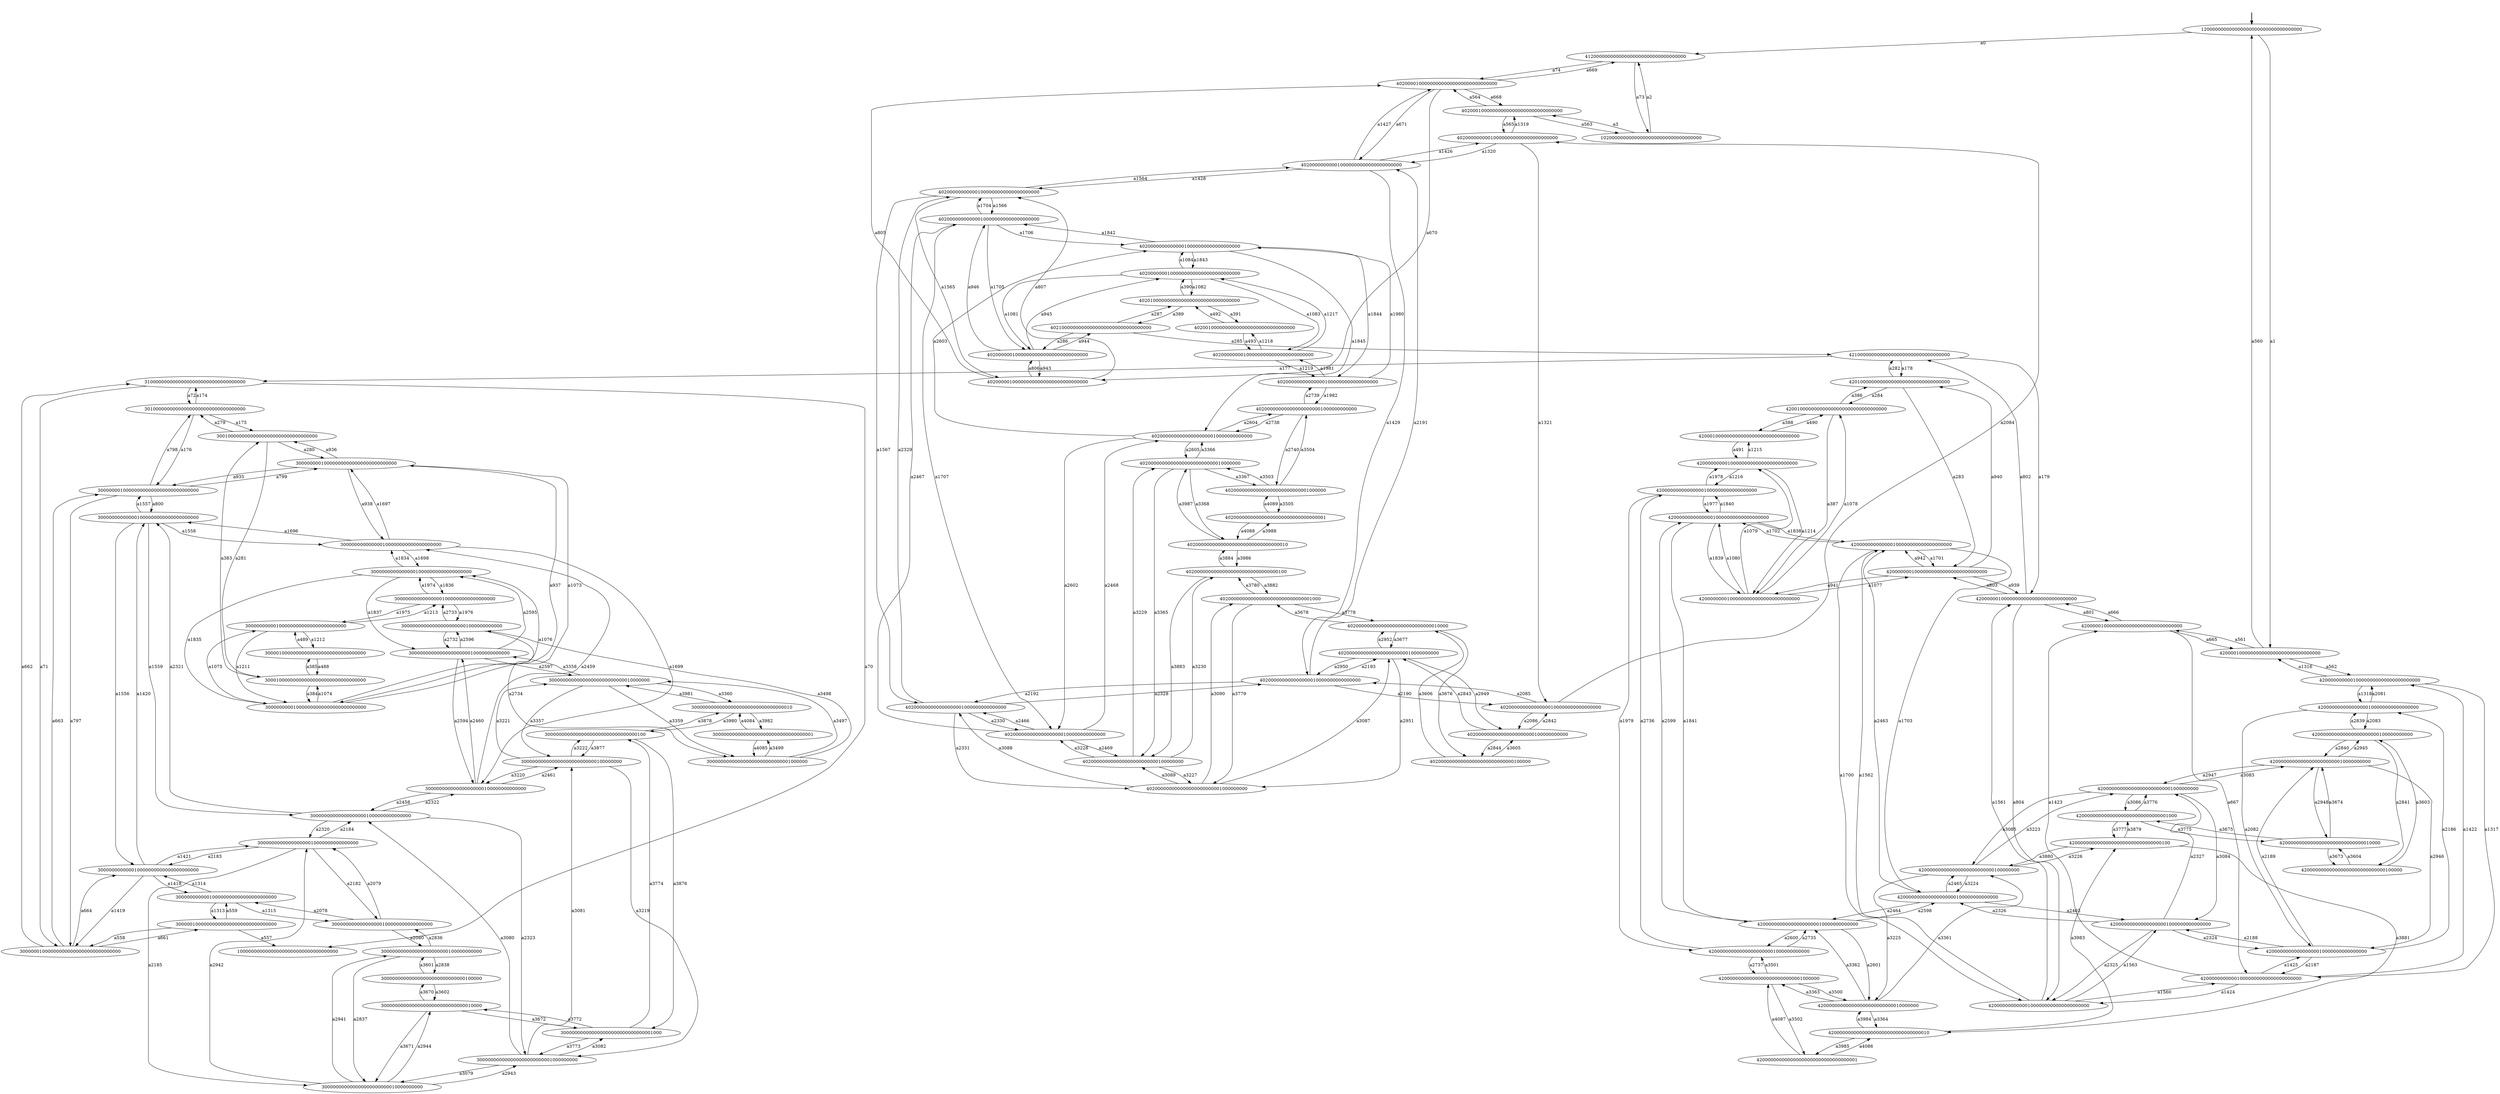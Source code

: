 digraph {
	graph [rankdir=TB]
	fake [style=invisible]
	300000000001000000000000000000000000
	402000000000000100000000000000000000
	402000000000000000000000000000001000
	420000000000000100000000000000000000
	420000000000000000000000000000001000
	300000000000000010000000000000000000
	402000000000000001000000000000000000
	420000000000000000000000010000000000
	300000000000000000000000000000000010
	402001000000000000000000000000000000
	402000000000000010000000000000000000
	420000000001000000000000000000000000
	300000000000000000000001000000000000
	420000000000000000000001000000000000
	420000000000000010000000000000000000
	300100000000000000000000000000000000
	420000000000000000000000100000000000
	100000000000000000000000000000000000
	300000000000000100000000000000000000
	402000000000000000000000000001000000
	300000000000000000000000000000100000
	402000000000000000000000000000010000
	300000000000000000000010000000000000
	310000000000000000000000000000000000
	402100000000000000000000000000000000
	402000000000100000000000000000000000
	300000000000100000000000000000000000
	120000000000000000000000000000000000 [root=true]
	402000000000000000000000000000100000
	402000000000000000000100000000000000
	402000000000000000000000000000000010
	420000000000000000000000000001000000
	402000000000000000000010000000000000
	420000000000000000000000000000000001
	402000000000000000000000000100000000
	420000000000000000010000000000000000
	420000000000000000000000000000100000
	301000000000000000000000000000000000
	420000010000000000000000000000000000
	420000000000000000100000000000000000
	300001000000000000000000000000000000
	402000000000000000000000010000000000
	420000000000000000000000000000010000
	402000000000000000001000000000000000
	402000000000000000000001000000000000
	402000000000000000000000000000000100
	412000000000000000000000000000000000
	420100000000000000000000000000000000
	402000001000000000000000000000000000
	402000000001000000000000000000000000
	300000000000000000000000000001000000
	300000100000000000000000000000000000
	402000000000000000000000000000000001
	420000000000000001000000000000000000
	300000000000000000000100000000000000
	420000000000100000000000000000000000
	402000000000010000000000000000000000
	300000000000000000000000001000000000
	402000010000000000000000000000000000
	300000000000000000000000100000000000
	300000000000010000000000000000000000
	420000000000000000000100000000000000
	102000000000000000000000000000000000
	300000000000000000001000000000000000
	420000000000000000001000000000000000
	420000100000000000000000000000000000
	420000000000001000000000000000000000
	300010000000000000000000000000000000
	402000000000000000000000001000000000
	402000000000000000000000000010000000
	402000000000000000000000100000000000
	300000000010000000000000000000000000
	420000000000000000000010000000000000
	300000000000000000010000000000000000
	420000000000000000000000001000000000
	420000000000000000000000000000000010
	421000000000000000000000000000000000
	300000000000000000000000000000000001
	300000000000000000000000010000000000
	420000000000000000000000000100000000
	420000000010000000000000000000000000
	402000000100000000000000000000000000
	420000000100000000000000000000000000
	300000000000000000000000000000010000
	402000000000000000010000000000000000
	300000000000000000000000000000001000
	420000000000000000000000000010000000
	300000000000000000000000000000000100
	300000000000000000000000000100000000
	402010000000000000000000000000000000
	300000010000000000000000000000000000
	402000000000001000000000000000000000
	420000001000000000000000000000000000
	300000000000000001000000000000000000
	402000000010000000000000000000000000
	420000000000000000000000000000000100
	300000000000000000000000000010000000
	402000100000000000000000000000000000
	420001000000000000000000000000000000
	300000000000001000000000000000000000
	420010000000000000000000000000000000
	300000000100000000000000000000000000
	402000000000000000100000000000000000
	300000000000000000100000000000000000
	300000001000000000000000000000000000
	420000000000010000000000000000000000
	fake -> 120000000000000000000000000000000000 [style=bold]
	120000000000000000000000000000000000 -> 412000000000000000000000000000000000 [label=a0]
	120000000000000000000000000000000000 -> 420000100000000000000000000000000000 [label=a1]
	102000000000000000000000000000000000 -> 412000000000000000000000000000000000 [label=a2]
	102000000000000000000000000000000000 -> 402000100000000000000000000000000000 [label=a3]
	310000000000000000000000000000000000 -> 100000000000000000000000000000000000 [label=a70]
	310000000000000000000000000000000000 -> 300000010000000000000000000000000000 [label=a71]
	310000000000000000000000000000000000 -> 301000000000000000000000000000000000 [label=a72]
	412000000000000000000000000000000000 -> 102000000000000000000000000000000000 [label=a73]
	412000000000000000000000000000000000 -> 402000010000000000000000000000000000 [label=a74]
	301000000000000000000000000000000000 -> 310000000000000000000000000000000000 [label=a174]
	301000000000000000000000000000000000 -> 300100000000000000000000000000000000 [label=a175]
	301000000000000000000000000000000000 -> 300000001000000000000000000000000000 [label=a176]
	421000000000000000000000000000000000 -> 310000000000000000000000000000000000 [label=a177]
	421000000000000000000000000000000000 -> 420100000000000000000000000000000000 [label=a178]
	421000000000000000000000000000000000 -> 420000001000000000000000000000000000 [label=a179]
	300100000000000000000000000000000000 -> 301000000000000000000000000000000000 [label=a279]
	300100000000000000000000000000000000 -> 300000000100000000000000000000000000 [label=a280]
	300100000000000000000000000000000000 -> 300010000000000000000000000000000000 [label=a281]
	420100000000000000000000000000000000 -> 421000000000000000000000000000000000 [label=a282]
	420100000000000000000000000000000000 -> 420000000100000000000000000000000000 [label=a283]
	420100000000000000000000000000000000 -> 420010000000000000000000000000000000 [label=a284]
	402100000000000000000000000000000000 -> 421000000000000000000000000000000000 [label=a285]
	402100000000000000000000000000000000 -> 402000000100000000000000000000000000 [label=a286]
	402100000000000000000000000000000000 -> 402010000000000000000000000000000000 [label=a287]
	300010000000000000000000000000000000 -> 300100000000000000000000000000000000 [label=a383]
	300010000000000000000000000000000000 -> 300000000010000000000000000000000000 [label=a384]
	300010000000000000000000000000000000 -> 300001000000000000000000000000000000 [label=a385]
	420010000000000000000000000000000000 -> 420100000000000000000000000000000000 [label=a386]
	420010000000000000000000000000000000 -> 420000000010000000000000000000000000 [label=a387]
	420010000000000000000000000000000000 -> 420001000000000000000000000000000000 [label=a388]
	402010000000000000000000000000000000 -> 402100000000000000000000000000000000 [label=a389]
	402010000000000000000000000000000000 -> 402000000010000000000000000000000000 [label=a390]
	402010000000000000000000000000000000 -> 402001000000000000000000000000000000 [label=a391]
	300001000000000000000000000000000000 -> 300010000000000000000000000000000000 [label=a488]
	300001000000000000000000000000000000 -> 300000000001000000000000000000000000 [label=a489]
	420001000000000000000000000000000000 -> 420010000000000000000000000000000000 [label=a490]
	420001000000000000000000000000000000 -> 420000000001000000000000000000000000 [label=a491]
	402001000000000000000000000000000000 -> 402010000000000000000000000000000000 [label=a492]
	402001000000000000000000000000000000 -> 402000000001000000000000000000000000 [label=a493]
	300000100000000000000000000000000000 -> 100000000000000000000000000000000000 [label=a557]
	300000100000000000000000000000000000 -> 300000010000000000000000000000000000 [label=a558]
	300000100000000000000000000000000000 -> 300000000000100000000000000000000000 [label=a559]
	420000100000000000000000000000000000 -> 120000000000000000000000000000000000 [label=a560]
	420000100000000000000000000000000000 -> 420000010000000000000000000000000000 [label=a561]
	420000100000000000000000000000000000 -> 420000000000100000000000000000000000 [label=a562]
	402000100000000000000000000000000000 -> 102000000000000000000000000000000000 [label=a563]
	402000100000000000000000000000000000 -> 402000010000000000000000000000000000 [label=a564]
	402000100000000000000000000000000000 -> 402000000000100000000000000000000000 [label=a565]
	300000010000000000000000000000000000 -> 300000100000000000000000000000000000 [label=a661]
	300000010000000000000000000000000000 -> 310000000000000000000000000000000000 [label=a662]
	300000010000000000000000000000000000 -> 300000001000000000000000000000000000 [label=a663]
	300000010000000000000000000000000000 -> 300000000000010000000000000000000000 [label=a664]
	420000010000000000000000000000000000 -> 420000100000000000000000000000000000 [label=a665]
	420000010000000000000000000000000000 -> 420000001000000000000000000000000000 [label=a666]
	420000010000000000000000000000000000 -> 420000000000010000000000000000000000 [label=a667]
	402000010000000000000000000000000000 -> 402000100000000000000000000000000000 [label=a668]
	402000010000000000000000000000000000 -> 412000000000000000000000000000000000 [label=a669]
	402000010000000000000000000000000000 -> 402000001000000000000000000000000000 [label=a670]
	402000010000000000000000000000000000 -> 402000000000010000000000000000000000 [label=a671]
	300000001000000000000000000000000000 -> 300000010000000000000000000000000000 [label=a797]
	300000001000000000000000000000000000 -> 301000000000000000000000000000000000 [label=a798]
	300000001000000000000000000000000000 -> 300000000100000000000000000000000000 [label=a799]
	300000001000000000000000000000000000 -> 300000000000001000000000000000000000 [label=a800]
	420000001000000000000000000000000000 -> 420000010000000000000000000000000000 [label=a801]
	420000001000000000000000000000000000 -> 421000000000000000000000000000000000 [label=a802]
	420000001000000000000000000000000000 -> 420000000100000000000000000000000000 [label=a803]
	420000001000000000000000000000000000 -> 420000000000001000000000000000000000 [label=a804]
	402000001000000000000000000000000000 -> 402000010000000000000000000000000000 [label=a805]
	402000001000000000000000000000000000 -> 402000000100000000000000000000000000 [label=a806]
	402000001000000000000000000000000000 -> 402000000000001000000000000000000000 [label=a807]
	300000000100000000000000000000000000 -> 300000001000000000000000000000000000 [label=a935]
	300000000100000000000000000000000000 -> 300100000000000000000000000000000000 [label=a936]
	300000000100000000000000000000000000 -> 300000000010000000000000000000000000 [label=a937]
	300000000100000000000000000000000000 -> 300000000000000100000000000000000000 [label=a938]
	420000000100000000000000000000000000 -> 420000001000000000000000000000000000 [label=a939]
	420000000100000000000000000000000000 -> 420100000000000000000000000000000000 [label=a940]
	420000000100000000000000000000000000 -> 420000000010000000000000000000000000 [label=a941]
	420000000100000000000000000000000000 -> 420000000000000100000000000000000000 [label=a942]
	402000000100000000000000000000000000 -> 402000001000000000000000000000000000 [label=a943]
	402000000100000000000000000000000000 -> 402100000000000000000000000000000000 [label=a944]
	402000000100000000000000000000000000 -> 402000000010000000000000000000000000 [label=a945]
	402000000100000000000000000000000000 -> 402000000000000100000000000000000000 [label=a946]
	300000000010000000000000000000000000 -> 300000000100000000000000000000000000 [label=a1073]
	300000000010000000000000000000000000 -> 300010000000000000000000000000000000 [label=a1074]
	300000000010000000000000000000000000 -> 300000000001000000000000000000000000 [label=a1075]
	300000000010000000000000000000000000 -> 300000000000000010000000000000000000 [label=a1076]
	420000000010000000000000000000000000 -> 420000000100000000000000000000000000 [label=a1077]
	420000000010000000000000000000000000 -> 420010000000000000000000000000000000 [label=a1078]
	420000000010000000000000000000000000 -> 420000000001000000000000000000000000 [label=a1079]
	420000000010000000000000000000000000 -> 420000000000000010000000000000000000 [label=a1080]
	402000000010000000000000000000000000 -> 402000000100000000000000000000000000 [label=a1081]
	402000000010000000000000000000000000 -> 402010000000000000000000000000000000 [label=a1082]
	402000000010000000000000000000000000 -> 402000000001000000000000000000000000 [label=a1083]
	402000000010000000000000000000000000 -> 402000000000000010000000000000000000 [label=a1084]
	300000000001000000000000000000000000 -> 300000000010000000000000000000000000 [label=a1211]
	300000000001000000000000000000000000 -> 300001000000000000000000000000000000 [label=a1212]
	300000000001000000000000000000000000 -> 300000000000000001000000000000000000 [label=a1213]
	420000000001000000000000000000000000 -> 420000000010000000000000000000000000 [label=a1214]
	420000000001000000000000000000000000 -> 420001000000000000000000000000000000 [label=a1215]
	420000000001000000000000000000000000 -> 420000000000000001000000000000000000 [label=a1216]
	402000000001000000000000000000000000 -> 402000000010000000000000000000000000 [label=a1217]
	402000000001000000000000000000000000 -> 402001000000000000000000000000000000 [label=a1218]
	402000000001000000000000000000000000 -> 402000000000000001000000000000000000 [label=a1219]
	300000000000100000000000000000000000 -> 300000100000000000000000000000000000 [label=a1313]
	300000000000100000000000000000000000 -> 300000000000010000000000000000000000 [label=a1314]
	300000000000100000000000000000000000 -> 300000000000000000100000000000000000 [label=a1315]
	420000000000100000000000000000000000 -> 420000100000000000000000000000000000 [label=a1316]
	420000000000100000000000000000000000 -> 420000000000010000000000000000000000 [label=a1317]
	420000000000100000000000000000000000 -> 420000000000000000100000000000000000 [label=a1318]
	402000000000100000000000000000000000 -> 402000100000000000000000000000000000 [label=a1319]
	402000000000100000000000000000000000 -> 402000000000010000000000000000000000 [label=a1320]
	402000000000100000000000000000000000 -> 402000000000000000100000000000000000 [label=a1321]
	300000000000010000000000000000000000 -> 300000000000100000000000000000000000 [label=a1418]
	300000000000010000000000000000000000 -> 300000010000000000000000000000000000 [label=a1419]
	300000000000010000000000000000000000 -> 300000000000001000000000000000000000 [label=a1420]
	300000000000010000000000000000000000 -> 300000000000000000010000000000000000 [label=a1421]
	420000000000010000000000000000000000 -> 420000000000100000000000000000000000 [label=a1422]
	420000000000010000000000000000000000 -> 420000010000000000000000000000000000 [label=a1423]
	420000000000010000000000000000000000 -> 420000000000001000000000000000000000 [label=a1424]
	420000000000010000000000000000000000 -> 420000000000000000010000000000000000 [label=a1425]
	402000000000010000000000000000000000 -> 402000000000100000000000000000000000 [label=a1426]
	402000000000010000000000000000000000 -> 402000010000000000000000000000000000 [label=a1427]
	402000000000010000000000000000000000 -> 402000000000001000000000000000000000 [label=a1428]
	402000000000010000000000000000000000 -> 402000000000000000010000000000000000 [label=a1429]
	300000000000001000000000000000000000 -> 300000000000010000000000000000000000 [label=a1556]
	300000000000001000000000000000000000 -> 300000001000000000000000000000000000 [label=a1557]
	300000000000001000000000000000000000 -> 300000000000000100000000000000000000 [label=a1558]
	300000000000001000000000000000000000 -> 300000000000000000001000000000000000 [label=a1559]
	420000000000001000000000000000000000 -> 420000000000010000000000000000000000 [label=a1560]
	420000000000001000000000000000000000 -> 420000001000000000000000000000000000 [label=a1561]
	420000000000001000000000000000000000 -> 420000000000000100000000000000000000 [label=a1562]
	420000000000001000000000000000000000 -> 420000000000000000001000000000000000 [label=a1563]
	402000000000001000000000000000000000 -> 402000000000010000000000000000000000 [label=a1564]
	402000000000001000000000000000000000 -> 402000001000000000000000000000000000 [label=a1565]
	402000000000001000000000000000000000 -> 402000000000000100000000000000000000 [label=a1566]
	402000000000001000000000000000000000 -> 402000000000000000001000000000000000 [label=a1567]
	300000000000000100000000000000000000 -> 300000000000001000000000000000000000 [label=a1696]
	300000000000000100000000000000000000 -> 300000000100000000000000000000000000 [label=a1697]
	300000000000000100000000000000000000 -> 300000000000000010000000000000000000 [label=a1698]
	300000000000000100000000000000000000 -> 300000000000000000000100000000000000 [label=a1699]
	420000000000000100000000000000000000 -> 420000000000001000000000000000000000 [label=a1700]
	420000000000000100000000000000000000 -> 420000000100000000000000000000000000 [label=a1701]
	420000000000000100000000000000000000 -> 420000000000000010000000000000000000 [label=a1702]
	420000000000000100000000000000000000 -> 420000000000000000000100000000000000 [label=a1703]
	402000000000000100000000000000000000 -> 402000000000001000000000000000000000 [label=a1704]
	402000000000000100000000000000000000 -> 402000000100000000000000000000000000 [label=a1705]
	402000000000000100000000000000000000 -> 402000000000000010000000000000000000 [label=a1706]
	402000000000000100000000000000000000 -> 402000000000000000000100000000000000 [label=a1707]
	300000000000000010000000000000000000 -> 300000000000000100000000000000000000 [label=a1834]
	300000000000000010000000000000000000 -> 300000000010000000000000000000000000 [label=a1835]
	300000000000000010000000000000000000 -> 300000000000000001000000000000000000 [label=a1836]
	300000000000000010000000000000000000 -> 300000000000000000000010000000000000 [label=a1837]
	420000000000000010000000000000000000 -> 420000000000000100000000000000000000 [label=a1838]
	420000000000000010000000000000000000 -> 420000000010000000000000000000000000 [label=a1839]
	420000000000000010000000000000000000 -> 420000000000000001000000000000000000 [label=a1840]
	420000000000000010000000000000000000 -> 420000000000000000000010000000000000 [label=a1841]
	402000000000000010000000000000000000 -> 402000000000000100000000000000000000 [label=a1842]
	402000000000000010000000000000000000 -> 402000000010000000000000000000000000 [label=a1843]
	402000000000000010000000000000000000 -> 402000000000000001000000000000000000 [label=a1844]
	402000000000000010000000000000000000 -> 402000000000000000000010000000000000 [label=a1845]
	300000000000000001000000000000000000 -> 300000000000000010000000000000000000 [label=a1974]
	300000000000000001000000000000000000 -> 300000000001000000000000000000000000 [label=a1975]
	300000000000000001000000000000000000 -> 300000000000000000000001000000000000 [label=a1976]
	420000000000000001000000000000000000 -> 420000000000000010000000000000000000 [label=a1977]
	420000000000000001000000000000000000 -> 420000000001000000000000000000000000 [label=a1978]
	420000000000000001000000000000000000 -> 420000000000000000000001000000000000 [label=a1979]
	402000000000000001000000000000000000 -> 402000000000000010000000000000000000 [label=a1980]
	402000000000000001000000000000000000 -> 402000000001000000000000000000000000 [label=a1981]
	402000000000000001000000000000000000 -> 402000000000000000000001000000000000 [label=a1982]
	300000000000000000100000000000000000 -> 300000000000100000000000000000000000 [label=a2078]
	300000000000000000100000000000000000 -> 300000000000000000010000000000000000 [label=a2079]
	300000000000000000100000000000000000 -> 300000000000000000000000100000000000 [label=a2080]
	420000000000000000100000000000000000 -> 420000000000100000000000000000000000 [label=a2081]
	420000000000000000100000000000000000 -> 420000000000000000010000000000000000 [label=a2082]
	420000000000000000100000000000000000 -> 420000000000000000000000100000000000 [label=a2083]
	402000000000000000100000000000000000 -> 402000000000100000000000000000000000 [label=a2084]
	402000000000000000100000000000000000 -> 402000000000000000010000000000000000 [label=a2085]
	402000000000000000100000000000000000 -> 402000000000000000000000100000000000 [label=a2086]
	300000000000000000010000000000000000 -> 300000000000000000100000000000000000 [label=a2182]
	300000000000000000010000000000000000 -> 300000000000010000000000000000000000 [label=a2183]
	300000000000000000010000000000000000 -> 300000000000000000001000000000000000 [label=a2184]
	300000000000000000010000000000000000 -> 300000000000000000000000010000000000 [label=a2185]
	420000000000000000010000000000000000 -> 420000000000000000100000000000000000 [label=a2186]
	420000000000000000010000000000000000 -> 420000000000010000000000000000000000 [label=a2187]
	420000000000000000010000000000000000 -> 420000000000000000001000000000000000 [label=a2188]
	420000000000000000010000000000000000 -> 420000000000000000000000010000000000 [label=a2189]
	402000000000000000010000000000000000 -> 402000000000000000100000000000000000 [label=a2190]
	402000000000000000010000000000000000 -> 402000000000010000000000000000000000 [label=a2191]
	402000000000000000010000000000000000 -> 402000000000000000001000000000000000 [label=a2192]
	402000000000000000010000000000000000 -> 402000000000000000000000010000000000 [label=a2193]
	300000000000000000001000000000000000 -> 300000000000000000010000000000000000 [label=a2320]
	300000000000000000001000000000000000 -> 300000000000001000000000000000000000 [label=a2321]
	300000000000000000001000000000000000 -> 300000000000000000000100000000000000 [label=a2322]
	300000000000000000001000000000000000 -> 300000000000000000000000001000000000 [label=a2323]
	420000000000000000001000000000000000 -> 420000000000000000010000000000000000 [label=a2324]
	420000000000000000001000000000000000 -> 420000000000001000000000000000000000 [label=a2325]
	420000000000000000001000000000000000 -> 420000000000000000000100000000000000 [label=a2326]
	420000000000000000001000000000000000 -> 420000000000000000000000001000000000 [label=a2327]
	402000000000000000001000000000000000 -> 402000000000000000010000000000000000 [label=a2328]
	402000000000000000001000000000000000 -> 402000000000001000000000000000000000 [label=a2329]
	402000000000000000001000000000000000 -> 402000000000000000000100000000000000 [label=a2330]
	402000000000000000001000000000000000 -> 402000000000000000000000001000000000 [label=a2331]
	300000000000000000000100000000000000 -> 300000000000000000001000000000000000 [label=a2458]
	300000000000000000000100000000000000 -> 300000000000000100000000000000000000 [label=a2459]
	300000000000000000000100000000000000 -> 300000000000000000000010000000000000 [label=a2460]
	300000000000000000000100000000000000 -> 300000000000000000000000000100000000 [label=a2461]
	420000000000000000000100000000000000 -> 420000000000000000001000000000000000 [label=a2462]
	420000000000000000000100000000000000 -> 420000000000000100000000000000000000 [label=a2463]
	420000000000000000000100000000000000 -> 420000000000000000000010000000000000 [label=a2464]
	420000000000000000000100000000000000 -> 420000000000000000000000000100000000 [label=a2465]
	402000000000000000000100000000000000 -> 402000000000000000001000000000000000 [label=a2466]
	402000000000000000000100000000000000 -> 402000000000000100000000000000000000 [label=a2467]
	402000000000000000000100000000000000 -> 402000000000000000000010000000000000 [label=a2468]
	402000000000000000000100000000000000 -> 402000000000000000000000000100000000 [label=a2469]
	300000000000000000000010000000000000 -> 300000000000000000000100000000000000 [label=a2594]
	300000000000000000000010000000000000 -> 300000000000000010000000000000000000 [label=a2595]
	300000000000000000000010000000000000 -> 300000000000000000000001000000000000 [label=a2596]
	300000000000000000000010000000000000 -> 300000000000000000000000000010000000 [label=a2597]
	420000000000000000000010000000000000 -> 420000000000000000000100000000000000 [label=a2598]
	420000000000000000000010000000000000 -> 420000000000000010000000000000000000 [label=a2599]
	420000000000000000000010000000000000 -> 420000000000000000000001000000000000 [label=a2600]
	420000000000000000000010000000000000 -> 420000000000000000000000000010000000 [label=a2601]
	402000000000000000000010000000000000 -> 402000000000000000000100000000000000 [label=a2602]
	402000000000000000000010000000000000 -> 402000000000000010000000000000000000 [label=a2603]
	402000000000000000000010000000000000 -> 402000000000000000000001000000000000 [label=a2604]
	402000000000000000000010000000000000 -> 402000000000000000000000000010000000 [label=a2605]
	300000000000000000000001000000000000 -> 300000000000000000000010000000000000 [label=a2732]
	300000000000000000000001000000000000 -> 300000000000000001000000000000000000 [label=a2733]
	300000000000000000000001000000000000 -> 300000000000000000000000000001000000 [label=a2734]
	420000000000000000000001000000000000 -> 420000000000000000000010000000000000 [label=a2735]
	420000000000000000000001000000000000 -> 420000000000000001000000000000000000 [label=a2736]
	420000000000000000000001000000000000 -> 420000000000000000000000000001000000 [label=a2737]
	402000000000000000000001000000000000 -> 402000000000000000000010000000000000 [label=a2738]
	402000000000000000000001000000000000 -> 402000000000000001000000000000000000 [label=a2739]
	402000000000000000000001000000000000 -> 402000000000000000000000000001000000 [label=a2740]
	300000000000000000000000100000000000 -> 300000000000000000100000000000000000 [label=a2836]
	300000000000000000000000100000000000 -> 300000000000000000000000010000000000 [label=a2837]
	300000000000000000000000100000000000 -> 300000000000000000000000000000100000 [label=a2838]
	420000000000000000000000100000000000 -> 420000000000000000100000000000000000 [label=a2839]
	420000000000000000000000100000000000 -> 420000000000000000000000010000000000 [label=a2840]
	420000000000000000000000100000000000 -> 420000000000000000000000000000100000 [label=a2841]
	402000000000000000000000100000000000 -> 402000000000000000100000000000000000 [label=a2842]
	402000000000000000000000100000000000 -> 402000000000000000000000010000000000 [label=a2843]
	402000000000000000000000100000000000 -> 402000000000000000000000000000100000 [label=a2844]
	300000000000000000000000010000000000 -> 300000000000000000000000100000000000 [label=a2941]
	300000000000000000000000010000000000 -> 300000000000000000010000000000000000 [label=a2942]
	300000000000000000000000010000000000 -> 300000000000000000000000001000000000 [label=a2943]
	300000000000000000000000010000000000 -> 300000000000000000000000000000010000 [label=a2944]
	420000000000000000000000010000000000 -> 420000000000000000000000100000000000 [label=a2945]
	420000000000000000000000010000000000 -> 420000000000000000010000000000000000 [label=a2946]
	420000000000000000000000010000000000 -> 420000000000000000000000001000000000 [label=a2947]
	420000000000000000000000010000000000 -> 420000000000000000000000000000010000 [label=a2948]
	402000000000000000000000010000000000 -> 402000000000000000000000100000000000 [label=a2949]
	402000000000000000000000010000000000 -> 402000000000000000010000000000000000 [label=a2950]
	402000000000000000000000010000000000 -> 402000000000000000000000001000000000 [label=a2951]
	402000000000000000000000010000000000 -> 402000000000000000000000000000010000 [label=a2952]
	300000000000000000000000001000000000 -> 300000000000000000000000010000000000 [label=a3079]
	300000000000000000000000001000000000 -> 300000000000000000001000000000000000 [label=a3080]
	300000000000000000000000001000000000 -> 300000000000000000000000000100000000 [label=a3081]
	300000000000000000000000001000000000 -> 300000000000000000000000000000001000 [label=a3082]
	420000000000000000000000001000000000 -> 420000000000000000000000010000000000 [label=a3083]
	420000000000000000000000001000000000 -> 420000000000000000001000000000000000 [label=a3084]
	420000000000000000000000001000000000 -> 420000000000000000000000000100000000 [label=a3085]
	420000000000000000000000001000000000 -> 420000000000000000000000000000001000 [label=a3086]
	402000000000000000000000001000000000 -> 402000000000000000000000010000000000 [label=a3087]
	402000000000000000000000001000000000 -> 402000000000000000001000000000000000 [label=a3088]
	402000000000000000000000001000000000 -> 402000000000000000000000000100000000 [label=a3089]
	402000000000000000000000001000000000 -> 402000000000000000000000000000001000 [label=a3090]
	300000000000000000000000000100000000 -> 300000000000000000000000001000000000 [label=a3219]
	300000000000000000000000000100000000 -> 300000000000000000000100000000000000 [label=a3220]
	300000000000000000000000000100000000 -> 300000000000000000000000000010000000 [label=a3221]
	300000000000000000000000000100000000 -> 300000000000000000000000000000000100 [label=a3222]
	420000000000000000000000000100000000 -> 420000000000000000000000001000000000 [label=a3223]
	420000000000000000000000000100000000 -> 420000000000000000000100000000000000 [label=a3224]
	420000000000000000000000000100000000 -> 420000000000000000000000000010000000 [label=a3225]
	420000000000000000000000000100000000 -> 420000000000000000000000000000000100 [label=a3226]
	402000000000000000000000000100000000 -> 402000000000000000000000001000000000 [label=a3227]
	402000000000000000000000000100000000 -> 402000000000000000000100000000000000 [label=a3228]
	402000000000000000000000000100000000 -> 402000000000000000000000000010000000 [label=a3229]
	402000000000000000000000000100000000 -> 402000000000000000000000000000000100 [label=a3230]
	300000000000000000000000000010000000 -> 300000000000000000000000000100000000 [label=a3357]
	300000000000000000000000000010000000 -> 300000000000000000000010000000000000 [label=a3358]
	300000000000000000000000000010000000 -> 300000000000000000000000000001000000 [label=a3359]
	300000000000000000000000000010000000 -> 300000000000000000000000000000000010 [label=a3360]
	420000000000000000000000000010000000 -> 420000000000000000000000000100000000 [label=a3361]
	420000000000000000000000000010000000 -> 420000000000000000000010000000000000 [label=a3362]
	420000000000000000000000000010000000 -> 420000000000000000000000000001000000 [label=a3363]
	420000000000000000000000000010000000 -> 420000000000000000000000000000000010 [label=a3364]
	402000000000000000000000000010000000 -> 402000000000000000000000000100000000 [label=a3365]
	402000000000000000000000000010000000 -> 402000000000000000000010000000000000 [label=a3366]
	402000000000000000000000000010000000 -> 402000000000000000000000000001000000 [label=a3367]
	402000000000000000000000000010000000 -> 402000000000000000000000000000000010 [label=a3368]
	300000000000000000000000000001000000 -> 300000000000000000000000000010000000 [label=a3497]
	300000000000000000000000000001000000 -> 300000000000000000000001000000000000 [label=a3498]
	300000000000000000000000000001000000 -> 300000000000000000000000000000000001 [label=a3499]
	420000000000000000000000000001000000 -> 420000000000000000000000000010000000 [label=a3500]
	420000000000000000000000000001000000 -> 420000000000000000000001000000000000 [label=a3501]
	420000000000000000000000000001000000 -> 420000000000000000000000000000000001 [label=a3502]
	402000000000000000000000000001000000 -> 402000000000000000000000000010000000 [label=a3503]
	402000000000000000000000000001000000 -> 402000000000000000000001000000000000 [label=a3504]
	402000000000000000000000000001000000 -> 402000000000000000000000000000000001 [label=a3505]
	300000000000000000000000000000100000 -> 300000000000000000000000100000000000 [label=a3601]
	300000000000000000000000000000100000 -> 300000000000000000000000000000010000 [label=a3602]
	420000000000000000000000000000100000 -> 420000000000000000000000100000000000 [label=a3603]
	420000000000000000000000000000100000 -> 420000000000000000000000000000010000 [label=a3604]
	402000000000000000000000000000100000 -> 402000000000000000000000100000000000 [label=a3605]
	402000000000000000000000000000100000 -> 402000000000000000000000000000010000 [label=a3606]
	300000000000000000000000000000010000 -> 300000000000000000000000000000100000 [label=a3670]
	300000000000000000000000000000010000 -> 300000000000000000000000010000000000 [label=a3671]
	300000000000000000000000000000010000 -> 300000000000000000000000000000001000 [label=a3672]
	420000000000000000000000000000010000 -> 420000000000000000000000000000100000 [label=a3673]
	420000000000000000000000000000010000 -> 420000000000000000000000010000000000 [label=a3674]
	420000000000000000000000000000010000 -> 420000000000000000000000000000001000 [label=a3675]
	402000000000000000000000000000010000 -> 402000000000000000000000000000100000 [label=a3676]
	402000000000000000000000000000010000 -> 402000000000000000000000010000000000 [label=a3677]
	402000000000000000000000000000010000 -> 402000000000000000000000000000001000 [label=a3678]
	300000000000000000000000000000001000 -> 300000000000000000000000000000010000 [label=a3772]
	300000000000000000000000000000001000 -> 300000000000000000000000001000000000 [label=a3773]
	300000000000000000000000000000001000 -> 300000000000000000000000000000000100 [label=a3774]
	420000000000000000000000000000001000 -> 420000000000000000000000000000010000 [label=a3775]
	420000000000000000000000000000001000 -> 420000000000000000000000001000000000 [label=a3776]
	420000000000000000000000000000001000 -> 420000000000000000000000000000000100 [label=a3777]
	402000000000000000000000000000001000 -> 402000000000000000000000000000010000 [label=a3778]
	402000000000000000000000000000001000 -> 402000000000000000000000001000000000 [label=a3779]
	402000000000000000000000000000001000 -> 402000000000000000000000000000000100 [label=a3780]
	300000000000000000000000000000000100 -> 300000000000000000000000000000001000 [label=a3876]
	300000000000000000000000000000000100 -> 300000000000000000000000000100000000 [label=a3877]
	300000000000000000000000000000000100 -> 300000000000000000000000000000000010 [label=a3878]
	420000000000000000000000000000000100 -> 420000000000000000000000000000001000 [label=a3879]
	420000000000000000000000000000000100 -> 420000000000000000000000000100000000 [label=a3880]
	420000000000000000000000000000000100 -> 420000000000000000000000000000000010 [label=a3881]
	402000000000000000000000000000000100 -> 402000000000000000000000000000001000 [label=a3882]
	402000000000000000000000000000000100 -> 402000000000000000000000000100000000 [label=a3883]
	402000000000000000000000000000000100 -> 402000000000000000000000000000000010 [label=a3884]
	300000000000000000000000000000000010 -> 300000000000000000000000000000000100 [label=a3980]
	300000000000000000000000000000000010 -> 300000000000000000000000000010000000 [label=a3981]
	300000000000000000000000000000000010 -> 300000000000000000000000000000000001 [label=a3982]
	420000000000000000000000000000000010 -> 420000000000000000000000000000000100 [label=a3983]
	420000000000000000000000000000000010 -> 420000000000000000000000000010000000 [label=a3984]
	420000000000000000000000000000000010 -> 420000000000000000000000000000000001 [label=a3985]
	402000000000000000000000000000000010 -> 402000000000000000000000000000000100 [label=a3986]
	402000000000000000000000000000000010 -> 402000000000000000000000000010000000 [label=a3987]
	402000000000000000000000000000000010 -> 402000000000000000000000000000000001 [label=a3988]
	300000000000000000000000000000000001 -> 300000000000000000000000000000000010 [label=a4084]
	300000000000000000000000000000000001 -> 300000000000000000000000000001000000 [label=a4085]
	420000000000000000000000000000000001 -> 420000000000000000000000000000000010 [label=a4086]
	420000000000000000000000000000000001 -> 420000000000000000000000000001000000 [label=a4087]
	402000000000000000000000000000000001 -> 402000000000000000000000000000000010 [label=a4088]
	402000000000000000000000000000000001 -> 402000000000000000000000000001000000 [label=a4089]
}
